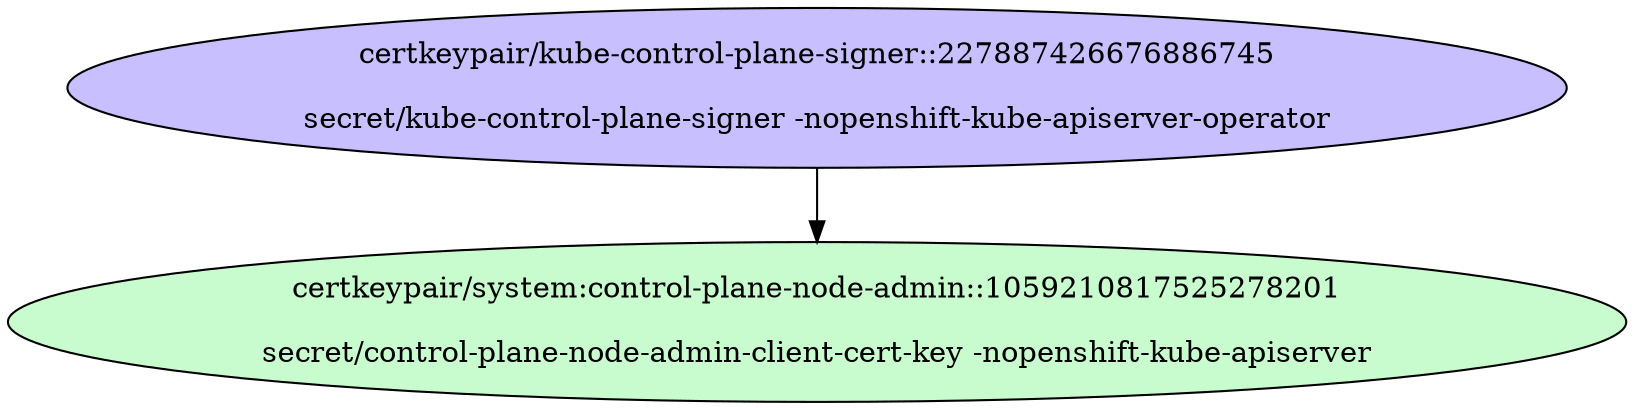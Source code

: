 digraph "Local Certificate" {
  // Node definitions.
  1 [
    label="certkeypair/kube-control-plane-signer::227887426676886745\n\nsecret/kube-control-plane-signer -nopenshift-kube-apiserver-operator\n"
    style=filled
    fillcolor="#c7bfff"
  ];
  2 [
    label="certkeypair/system:control-plane-node-admin::1059210817525278201\n\nsecret/control-plane-node-admin-client-cert-key -nopenshift-kube-apiserver\n"
    style=filled
    fillcolor="#c8fbcd"
  ];

  // Edge definitions.
  1 -> 2;
}